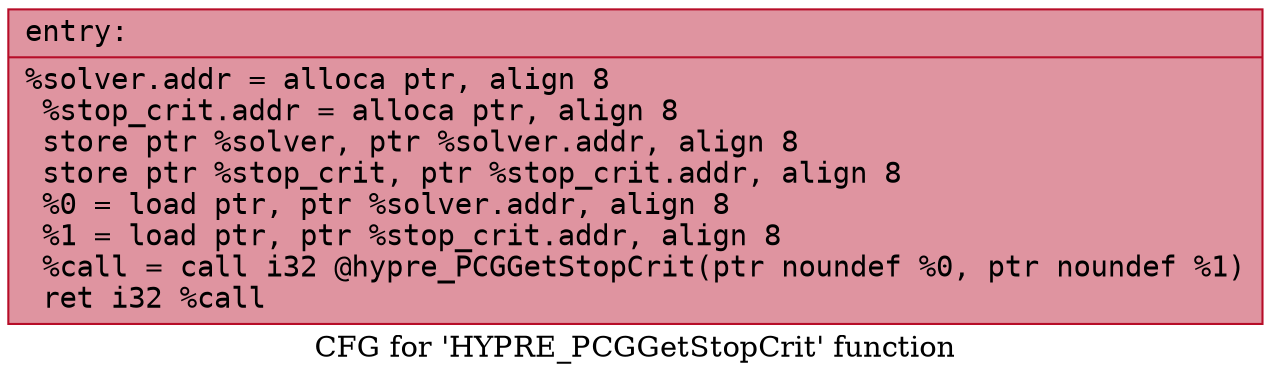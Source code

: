 digraph "CFG for 'HYPRE_PCGGetStopCrit' function" {
	label="CFG for 'HYPRE_PCGGetStopCrit' function";

	Node0x556d45bc7f80 [shape=record,color="#b70d28ff", style=filled, fillcolor="#b70d2870" fontname="Courier",label="{entry:\l|  %solver.addr = alloca ptr, align 8\l  %stop_crit.addr = alloca ptr, align 8\l  store ptr %solver, ptr %solver.addr, align 8\l  store ptr %stop_crit, ptr %stop_crit.addr, align 8\l  %0 = load ptr, ptr %solver.addr, align 8\l  %1 = load ptr, ptr %stop_crit.addr, align 8\l  %call = call i32 @hypre_PCGGetStopCrit(ptr noundef %0, ptr noundef %1)\l  ret i32 %call\l}"];
}
